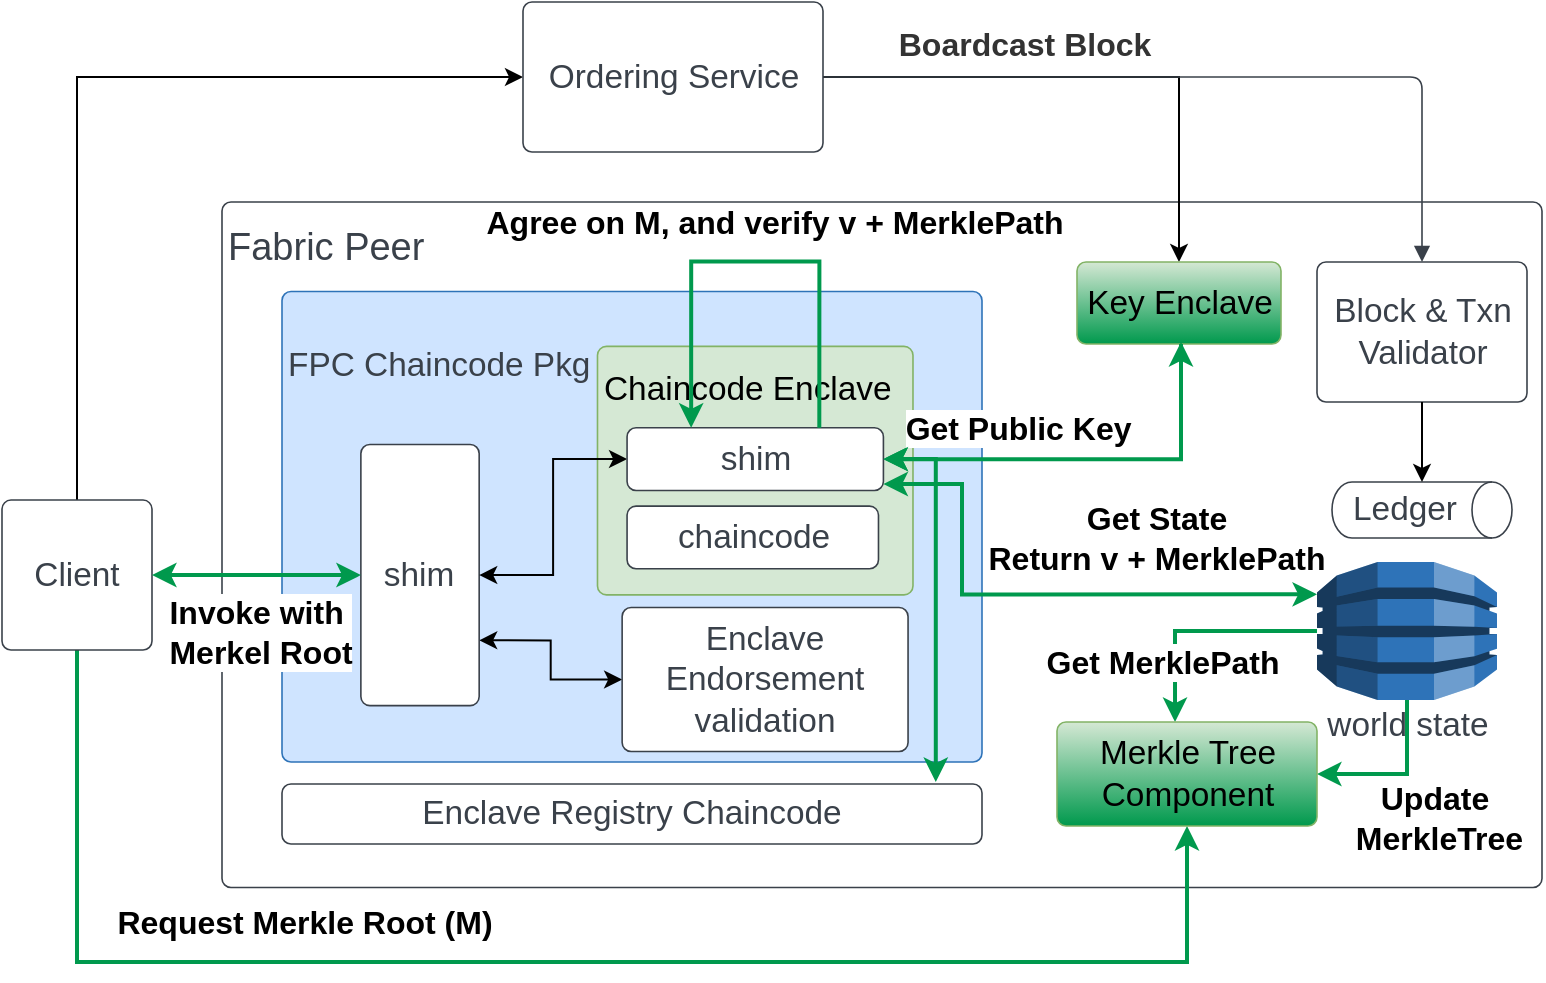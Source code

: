 <mxfile version="24.3.1" type="github">
  <diagram name="Page-1" id="ytsnkdMpD4JHJz4nEYuC">
    <mxGraphModel dx="823" dy="550" grid="1" gridSize="10" guides="1" tooltips="1" connect="1" arrows="1" fold="1" page="1" pageScale="1" pageWidth="850" pageHeight="1100" math="0" shadow="0">
      <root>
        <mxCell id="0" />
        <mxCell id="1" parent="0" />
        <mxCell id="tbP1JejfTtedmxKy0wD8-43" value="&lt;div style=&quot;text-align: left; font-size: 19px;&quot;&gt;&lt;span style=&quot;background-color: initial;&quot;&gt;&lt;font style=&quot;font-size: 19px;&quot;&gt;Fabric Peer&lt;/font&gt;&lt;/span&gt;&lt;/div&gt;&lt;font style=&quot;font-size: 19px;&quot;&gt;&lt;br&gt;&lt;br&gt;&lt;br&gt;&lt;br&gt;&lt;br&gt;&lt;br&gt;&lt;br&gt;&lt;br&gt;&lt;br&gt;&lt;br&gt;&lt;br&gt;&lt;br&gt;&lt;br&gt;&lt;/font&gt;" style="html=1;overflow=block;blockSpacing=1;whiteSpace=wrap;fontSize=16.7;fontColor=#3a414a;spacing=3.8;strokeColor=#3a414a;strokeOpacity=100;rounded=1;absoluteArcSize=1;arcSize=9;strokeWidth=0.8;lucidId=cE2TcnImbqJd;" parent="1" vertex="1">
          <mxGeometry x="130" y="130" width="660" height="342.73" as="geometry" />
        </mxCell>
        <mxCell id="tbP1JejfTtedmxKy0wD8-56" style="edgeStyle=orthogonalEdgeStyle;rounded=0;orthogonalLoop=1;jettySize=auto;html=1;strokeColor=#00994D;strokeWidth=2;entryX=0.5;entryY=1;entryDx=0;entryDy=0;" parent="1" source="tbP1JejfTtedmxKy0wD8-1" target="tbP1JejfTtedmxKy0wD8-39" edge="1">
          <mxGeometry relative="1" as="geometry">
            <Array as="points">
              <mxPoint x="58" y="510" />
              <mxPoint x="613" y="510" />
            </Array>
            <mxPoint x="620" y="510" as="targetPoint" />
          </mxGeometry>
        </mxCell>
        <mxCell id="tbP1JejfTtedmxKy0wD8-57" value="&lt;b&gt;&lt;font style=&quot;font-size: 16px;&quot;&gt;Request Merkle Root (M)&lt;/font&gt;&lt;/b&gt;" style="edgeLabel;html=1;align=center;verticalAlign=middle;resizable=0;points=[];" parent="tbP1JejfTtedmxKy0wD8-56" vertex="1" connectable="0">
          <mxGeometry x="-0.588" y="1" relative="1" as="geometry">
            <mxPoint x="109" y="-19" as="offset" />
          </mxGeometry>
        </mxCell>
        <mxCell id="-o9KYWqZdvnooTlNlLoy-1" style="edgeStyle=orthogonalEdgeStyle;rounded=0;orthogonalLoop=1;jettySize=auto;html=1;entryX=0;entryY=0.5;entryDx=0;entryDy=0;" parent="1" source="tbP1JejfTtedmxKy0wD8-1" target="tbP1JejfTtedmxKy0wD8-2" edge="1">
          <mxGeometry relative="1" as="geometry">
            <Array as="points">
              <mxPoint x="57" y="68" />
            </Array>
          </mxGeometry>
        </mxCell>
        <mxCell id="tbP1JejfTtedmxKy0wD8-1" value="Client" style="html=1;overflow=block;blockSpacing=1;whiteSpace=wrap;fontSize=16.7;fontColor=#3a414a;spacing=3.8;strokeColor=#3a414a;strokeOpacity=100;rounded=1;absoluteArcSize=1;arcSize=9;strokeWidth=0.8;lucidId=cE2TcnImbqJd;" parent="1" vertex="1">
          <mxGeometry x="20" y="279.03" width="75" height="75" as="geometry" />
        </mxCell>
        <mxCell id="ah2vyBuOMGyflsALTaDJ-4" style="edgeStyle=orthogonalEdgeStyle;rounded=0;orthogonalLoop=1;jettySize=auto;html=1;entryX=0.5;entryY=0;entryDx=0;entryDy=0;" parent="1" source="tbP1JejfTtedmxKy0wD8-2" target="ah2vyBuOMGyflsALTaDJ-1" edge="1">
          <mxGeometry relative="1" as="geometry" />
        </mxCell>
        <mxCell id="tbP1JejfTtedmxKy0wD8-2" value="Ordering Service" style="html=1;overflow=block;blockSpacing=1;whiteSpace=wrap;fontSize=16.7;fontColor=#3a414a;spacing=3.8;strokeColor=#3a414a;strokeOpacity=100;rounded=1;absoluteArcSize=1;arcSize=9;strokeWidth=0.8;lucidId=cE2T7upM-5wP;" parent="1" vertex="1">
          <mxGeometry x="280.5" y="30" width="150" height="75" as="geometry" />
        </mxCell>
        <mxCell id="tbP1JejfTtedmxKy0wD8-5" value="" style="html=1;jettySize=18;whiteSpace=wrap;fontSize=13;strokeColor=#3a414a;strokeOpacity=100;strokeWidth=0.8;rounded=1;arcSize=12;edgeStyle=orthogonalEdgeStyle;startArrow=none;endArrow=block;endFill=1;exitX=1.002;exitY=0.5;exitPerimeter=0;entryX=0.5;entryY=0;lucidId=cE2TTOuiVxtX;entryDx=0;entryDy=0;" parent="1" source="tbP1JejfTtedmxKy0wD8-2" target="tbP1JejfTtedmxKy0wD8-14" edge="1">
          <mxGeometry width="100" height="100" relative="1" as="geometry">
            <Array as="points" />
            <mxPoint x="722.5" y="159.631" as="targetPoint" />
          </mxGeometry>
        </mxCell>
        <mxCell id="tbP1JejfTtedmxKy0wD8-6" value="&lt;font style=&quot;font-size: 16px;&quot;&gt;Boardcast Block&lt;/font&gt;" style="text;html=1;resizable=0;labelBackgroundColor=default;align=center;verticalAlign=middle;fontStyle=1;fontColor=#333333;fontSize=13.3;" parent="tbP1JejfTtedmxKy0wD8-5" vertex="1">
          <mxGeometry x="-0.479" relative="1" as="geometry">
            <mxPoint x="-2" y="-17" as="offset" />
          </mxGeometry>
        </mxCell>
        <mxCell id="tbP1JejfTtedmxKy0wD8-54" style="edgeStyle=orthogonalEdgeStyle;rounded=0;orthogonalLoop=1;jettySize=auto;html=1;entryX=0.454;entryY=0;entryDx=0;entryDy=0;entryPerimeter=0;exitX=0;exitY=0.5;exitDx=0;exitDy=0;exitPerimeter=0;strokeWidth=2;strokeColor=#00994D;" parent="1" source="tbP1JejfTtedmxKy0wD8-12" target="tbP1JejfTtedmxKy0wD8-39" edge="1">
          <mxGeometry relative="1" as="geometry">
            <mxPoint x="676" y="360" as="sourcePoint" />
          </mxGeometry>
        </mxCell>
        <mxCell id="tbP1JejfTtedmxKy0wD8-55" value="&lt;b&gt;&lt;font style=&quot;font-size: 16px;&quot;&gt;Get MerklePath&lt;/font&gt;&lt;/b&gt;" style="edgeLabel;html=1;align=center;verticalAlign=middle;resizable=0;points=[];" parent="tbP1JejfTtedmxKy0wD8-54" vertex="1" connectable="0">
          <mxGeometry x="0.399" relative="1" as="geometry">
            <mxPoint x="-7" y="5" as="offset" />
          </mxGeometry>
        </mxCell>
        <mxCell id="tbP1JejfTtedmxKy0wD8-69" style="edgeStyle=orthogonalEdgeStyle;rounded=0;orthogonalLoop=1;jettySize=auto;html=1;entryX=1;entryY=0.5;entryDx=0;entryDy=0;strokeWidth=2;strokeColor=#00994D;" parent="1" source="tbP1JejfTtedmxKy0wD8-12" target="tbP1JejfTtedmxKy0wD8-39" edge="1">
          <mxGeometry relative="1" as="geometry" />
        </mxCell>
        <mxCell id="tbP1JejfTtedmxKy0wD8-70" value="&lt;b&gt;&lt;font style=&quot;font-size: 16px;&quot;&gt;Update&lt;br&gt;&amp;nbsp;MerkleTree&lt;/font&gt;&lt;/b&gt;" style="edgeLabel;html=1;align=center;verticalAlign=middle;resizable=0;points=[];" parent="tbP1JejfTtedmxKy0wD8-69" vertex="1" connectable="0">
          <mxGeometry x="-0.098" relative="1" as="geometry">
            <mxPoint x="13" y="22" as="offset" />
          </mxGeometry>
        </mxCell>
        <mxCell id="tbP1JejfTtedmxKy0wD8-12" value="world state" style="html=1;overflow=block;blockSpacing=1;whiteSpace=wrap;shape=mxgraph.aws3.dynamo_db;labelPosition=center;verticalLabelPosition=bottom;align=center;verticalAlign=top;pointerEvents=1;fontSize=16.7;fontColor=#3a414a;spacing=3.8;strokeColor=#3a414a;strokeOpacity=100;rounded=1;absoluteArcSize=1;arcSize=9;fillColor=#2e73b8;strokeWidth=0.8;lucidId=cE2T~fHr0tdE;" parent="1" vertex="1">
          <mxGeometry x="677.5" y="310" width="90" height="69" as="geometry" />
        </mxCell>
        <mxCell id="tbP1JejfTtedmxKy0wD8-13" value="Ledger" style="html=1;overflow=block;blockSpacing=1;whiteSpace=wrap;shape=cylinder3;direction=south;size=10;anchorPointDirection=0;boundedLbl=1;fontSize=16.7;fontColor=#3a414a;spacing=3.8;strokeColor=#3a414a;strokeOpacity=100;rounded=1;absoluteArcSize=1;arcSize=9;strokeWidth=0.8;lucidId=cE2TJ~xX5vwF;" parent="1" vertex="1">
          <mxGeometry x="685" y="270" width="90" height="28" as="geometry" />
        </mxCell>
        <mxCell id="tbP1JejfTtedmxKy0wD8-14" value="Block &amp;amp; Txn Validator" style="html=1;overflow=block;blockSpacing=1;whiteSpace=wrap;fontSize=16.7;fontColor=#3a414a;spacing=3.8;strokeColor=#3a414a;strokeOpacity=100;rounded=1;absoluteArcSize=1;arcSize=9;strokeWidth=0.8;lucidId=tcRUu2L1BEtK;" parent="1" vertex="1">
          <mxGeometry x="677.5" y="160" width="105" height="70" as="geometry" />
        </mxCell>
        <mxCell id="tbP1JejfTtedmxKy0wD8-38" value="Enclave Registry Chaincode" style="html=1;overflow=block;blockSpacing=1;whiteSpace=wrap;fontSize=16.7;fontColor=#3a414a;spacing=3.8;strokeColor=#3a414a;strokeOpacity=100;rounded=1;absoluteArcSize=1;arcSize=9;strokeWidth=0.8;lucidId=tcRUu2L1BEtK;" parent="1" vertex="1">
          <mxGeometry x="160" y="421" width="350" height="30" as="geometry" />
        </mxCell>
        <mxCell id="tbP1JejfTtedmxKy0wD8-39" value="Merkle Tree Component" style="html=1;overflow=block;blockSpacing=1;whiteSpace=wrap;fontSize=16.7;spacing=3.8;strokeColor=#82b366;strokeOpacity=100;rounded=1;absoluteArcSize=1;arcSize=9;strokeWidth=0.8;lucidId=tcRUu2L1BEtK;fillColor=#d5e8d4;gradientColor=#00994D;" parent="1" vertex="1">
          <mxGeometry x="547.5" y="390" width="130" height="52" as="geometry" />
        </mxCell>
        <mxCell id="tbP1JejfTtedmxKy0wD8-46" value="" style="group" parent="1" vertex="1" connectable="0">
          <mxGeometry x="160" y="174.75" width="350" height="235.25" as="geometry" />
        </mxCell>
        <mxCell id="tbP1JejfTtedmxKy0wD8-3" value="FPC Chaincode Pkg&lt;br&gt;&lt;br&gt;&lt;br&gt;&lt;br&gt;&lt;br&gt;&lt;br&gt;&lt;br&gt;&lt;br&gt;&lt;br&gt;" style="html=1;overflow=block;blockSpacing=1;whiteSpace=wrap;fontSize=16.7;fontColor=#3a414a;spacing=3.8;strokeColor=#2e73b8;strokeOpacity=100;fillOpacity=100;rounded=1;absoluteArcSize=1;arcSize=9;fillColor=#cfe4ff;strokeWidth=0.8;lucidId=cE2Tn4evAp3L;align=left;" parent="tbP1JejfTtedmxKy0wD8-46" vertex="1">
          <mxGeometry width="350" height="235.25" as="geometry" />
        </mxCell>
        <mxCell id="tbP1JejfTtedmxKy0wD8-48" style="edgeStyle=orthogonalEdgeStyle;rounded=0;orthogonalLoop=1;jettySize=auto;html=1;exitX=0;exitY=0.5;exitDx=0;exitDy=0;entryX=1;entryY=0.75;entryDx=0;entryDy=0;startArrow=classic;startFill=1;" parent="tbP1JejfTtedmxKy0wD8-46" source="tbP1JejfTtedmxKy0wD8-40" target="tbP1JejfTtedmxKy0wD8-41" edge="1">
          <mxGeometry relative="1" as="geometry" />
        </mxCell>
        <mxCell id="tbP1JejfTtedmxKy0wD8-40" value="Enclave Endorsement validation" style="html=1;overflow=block;blockSpacing=1;whiteSpace=wrap;fontSize=16.7;fontColor=#3a414a;spacing=3.8;strokeColor=#3a414a;strokeOpacity=100;rounded=1;absoluteArcSize=1;arcSize=9;strokeWidth=0.8;lucidId=lgRUx1K73TkX;" parent="tbP1JejfTtedmxKy0wD8-46" vertex="1">
          <mxGeometry x="170.07" y="157.965" width="142.958" height="72.063" as="geometry" />
        </mxCell>
        <mxCell id="tbP1JejfTtedmxKy0wD8-41" value="shim" style="html=1;overflow=block;blockSpacing=1;whiteSpace=wrap;fontSize=16.7;fontColor=#3a414a;spacing=3.8;strokeColor=#3a414a;strokeOpacity=100;rounded=1;absoluteArcSize=1;arcSize=9;strokeWidth=0.8;lucidId=cE2T0NZ7hYbh;" parent="tbP1JejfTtedmxKy0wD8-46" vertex="1">
          <mxGeometry x="39.437" y="76.502" width="59.155" height="130.549" as="geometry" />
        </mxCell>
        <mxCell id="tbP1JejfTtedmxKy0wD8-42" value="Chaincode Enclave&lt;br&gt;&lt;br&gt;&lt;br&gt;&lt;br&gt;&lt;br&gt;" style="html=1;overflow=block;blockSpacing=1;whiteSpace=wrap;fontSize=16.7;spacing=3.8;strokeColor=#82b366;strokeOpacity=100;rounded=1;absoluteArcSize=1;arcSize=9;strokeWidth=0.8;lucidId=cE2T0NZ7hYbh;align=left;fillColor=#d5e8d4;" parent="tbP1JejfTtedmxKy0wD8-46" vertex="1">
          <mxGeometry x="157.746" y="27.415" width="157.746" height="124.283" as="geometry" />
        </mxCell>
        <mxCell id="tbP1JejfTtedmxKy0wD8-47" style="edgeStyle=orthogonalEdgeStyle;rounded=0;orthogonalLoop=1;jettySize=auto;html=1;entryX=1;entryY=0.5;entryDx=0;entryDy=0;startArrow=classic;startFill=1;" parent="tbP1JejfTtedmxKy0wD8-46" source="tbP1JejfTtedmxKy0wD8-44" target="tbP1JejfTtedmxKy0wD8-41" edge="1">
          <mxGeometry relative="1" as="geometry" />
        </mxCell>
        <mxCell id="tbP1JejfTtedmxKy0wD8-44" value="shim" style="html=1;overflow=block;blockSpacing=1;whiteSpace=wrap;fontSize=16.7;fontColor=#3a414a;spacing=3.8;strokeColor=#3a414a;strokeOpacity=100;rounded=1;absoluteArcSize=1;arcSize=9;strokeWidth=0.8;lucidId=cE2TcnImbqJd;" parent="tbP1JejfTtedmxKy0wD8-46" vertex="1">
          <mxGeometry x="172.535" y="68.147" width="128.169" height="31.332" as="geometry" />
        </mxCell>
        <mxCell id="tbP1JejfTtedmxKy0wD8-45" value="chaincode" style="html=1;overflow=block;blockSpacing=1;whiteSpace=wrap;fontSize=16.7;fontColor=#3a414a;spacing=3.8;strokeColor=#3a414a;strokeOpacity=100;rounded=1;absoluteArcSize=1;arcSize=9;strokeWidth=0.8;lucidId=cE2T0NZ7hYbh;" parent="tbP1JejfTtedmxKy0wD8-46" vertex="1">
          <mxGeometry x="172.535" y="107.312" width="125.704" height="31.332" as="geometry" />
        </mxCell>
        <mxCell id="tbP1JejfTtedmxKy0wD8-65" style="edgeStyle=orthogonalEdgeStyle;rounded=0;orthogonalLoop=1;jettySize=auto;html=1;exitX=0.75;exitY=0;exitDx=0;exitDy=0;entryX=0.25;entryY=0;entryDx=0;entryDy=0;strokeColor=#00994D;strokeWidth=2;" parent="tbP1JejfTtedmxKy0wD8-46" source="tbP1JejfTtedmxKy0wD8-44" target="tbP1JejfTtedmxKy0wD8-44" edge="1">
          <mxGeometry relative="1" as="geometry">
            <Array as="points">
              <mxPoint x="269" y="-15" />
              <mxPoint x="205" y="-15" />
            </Array>
          </mxGeometry>
        </mxCell>
        <mxCell id="tbP1JejfTtedmxKy0wD8-66" value="&lt;b&gt;&lt;font style=&quot;font-size: 16px;&quot;&gt;Agree on M, and verify v + MerklePath&lt;/font&gt;&lt;/b&gt;" style="edgeLabel;html=1;align=center;verticalAlign=middle;resizable=0;points=[];" parent="tbP1JejfTtedmxKy0wD8-65" vertex="1" connectable="0">
          <mxGeometry x="-0.075" y="1" relative="1" as="geometry">
            <mxPoint y="-21" as="offset" />
          </mxGeometry>
        </mxCell>
        <mxCell id="tbP1JejfTtedmxKy0wD8-50" style="edgeStyle=orthogonalEdgeStyle;rounded=0;orthogonalLoop=1;jettySize=auto;html=1;startArrow=classic;startFill=1;strokeWidth=2;strokeColor=#00994D;entryX=0.934;entryY=-0.033;entryDx=0;entryDy=0;entryPerimeter=0;" parent="1" source="tbP1JejfTtedmxKy0wD8-44" target="tbP1JejfTtedmxKy0wD8-38" edge="1">
          <mxGeometry relative="1" as="geometry">
            <mxPoint x="480" y="560" as="targetPoint" />
            <Array as="points">
              <mxPoint x="487" y="259" />
            </Array>
          </mxGeometry>
        </mxCell>
        <mxCell id="tbP1JejfTtedmxKy0wD8-51" value="&lt;b&gt;&lt;font style=&quot;font-size: 16px;&quot;&gt;Get Public Key&amp;nbsp;&lt;/font&gt;&lt;br&gt;&lt;/b&gt;" style="edgeLabel;html=1;align=center;verticalAlign=middle;resizable=0;points=[];" parent="tbP1JejfTtedmxKy0wD8-50" vertex="1" connectable="0">
          <mxGeometry x="-0.413" y="-1" relative="1" as="geometry">
            <mxPoint x="44" y="-45" as="offset" />
          </mxGeometry>
        </mxCell>
        <mxCell id="tbP1JejfTtedmxKy0wD8-60" style="edgeStyle=orthogonalEdgeStyle;rounded=0;orthogonalLoop=1;jettySize=auto;html=1;entryX=0;entryY=0.22;entryDx=0;entryDy=0;entryPerimeter=0;strokeColor=#00994D;strokeWidth=2;startArrow=classic;startFill=1;" parent="1" edge="1">
          <mxGeometry relative="1" as="geometry">
            <Array as="points">
              <mxPoint x="500" y="271" />
              <mxPoint x="500" y="326" />
            </Array>
            <mxPoint x="460.704" y="271" as="sourcePoint" />
            <mxPoint x="677.5" y="326.18" as="targetPoint" />
          </mxGeometry>
        </mxCell>
        <mxCell id="tbP1JejfTtedmxKy0wD8-61" value="&lt;b style=&quot;font-size: 16px;&quot;&gt;Get State&lt;br&gt;Return v + MerklePath&lt;/b&gt;" style="edgeLabel;html=1;align=center;verticalAlign=middle;resizable=0;points=[];" parent="tbP1JejfTtedmxKy0wD8-60" vertex="1" connectable="0">
          <mxGeometry x="0.489" y="1" relative="1" as="geometry">
            <mxPoint x="-11" y="-27" as="offset" />
          </mxGeometry>
        </mxCell>
        <mxCell id="tbP1JejfTtedmxKy0wD8-63" style="edgeStyle=orthogonalEdgeStyle;rounded=0;orthogonalLoop=1;jettySize=auto;html=1;strokeColor=#00994D;strokeWidth=2;startArrow=classic;startFill=1;" parent="1" source="tbP1JejfTtedmxKy0wD8-1" target="tbP1JejfTtedmxKy0wD8-41" edge="1">
          <mxGeometry relative="1" as="geometry" />
        </mxCell>
        <mxCell id="tbP1JejfTtedmxKy0wD8-64" value="&lt;b&gt;&lt;font size=&quot;3&quot;&gt;Invoke with&amp;nbsp;&lt;/font&gt;&lt;br&gt;&lt;font size=&quot;3&quot;&gt;Merkel Root&lt;/font&gt;&lt;br&gt;&lt;/b&gt;" style="edgeLabel;html=1;align=center;verticalAlign=middle;resizable=0;points=[];" parent="tbP1JejfTtedmxKy0wD8-63" vertex="1" connectable="0">
          <mxGeometry x="-0.528" relative="1" as="geometry">
            <mxPoint x="29" y="28" as="offset" />
          </mxGeometry>
        </mxCell>
        <mxCell id="ah2vyBuOMGyflsALTaDJ-1" value="Key Enclave" style="html=1;overflow=block;blockSpacing=1;whiteSpace=wrap;fontSize=16.7;spacing=3.8;strokeColor=#82b366;strokeOpacity=100;rounded=1;absoluteArcSize=1;arcSize=9;strokeWidth=0.8;lucidId=tcRUu2L1BEtK;fillColor=#d5e8d4;gradientColor=#00994D;" parent="1" vertex="1">
          <mxGeometry x="557.5" y="160" width="102" height="41" as="geometry" />
        </mxCell>
        <mxCell id="ah2vyBuOMGyflsALTaDJ-6" style="edgeStyle=orthogonalEdgeStyle;rounded=0;orthogonalLoop=1;jettySize=auto;html=1;startArrow=classic;startFill=1;strokeWidth=2;strokeColor=#00994D;exitX=1;exitY=0.5;exitDx=0;exitDy=0;" parent="1" source="tbP1JejfTtedmxKy0wD8-44" edge="1">
          <mxGeometry relative="1" as="geometry">
            <mxPoint x="609.5" y="200" as="targetPoint" />
            <Array as="points">
              <mxPoint x="609.5" y="259" />
              <mxPoint x="609.5" y="201" />
            </Array>
            <mxPoint x="547.5" y="640" as="sourcePoint" />
          </mxGeometry>
        </mxCell>
        <mxCell id="-PcRXnQ7HzQvnr0aILPo-1" style="edgeStyle=orthogonalEdgeStyle;rounded=0;orthogonalLoop=1;jettySize=auto;html=1;entryX=0.5;entryY=0;entryDx=0;entryDy=0;entryPerimeter=0;" parent="1" source="tbP1JejfTtedmxKy0wD8-14" target="tbP1JejfTtedmxKy0wD8-13" edge="1">
          <mxGeometry relative="1" as="geometry" />
        </mxCell>
      </root>
    </mxGraphModel>
  </diagram>
</mxfile>
